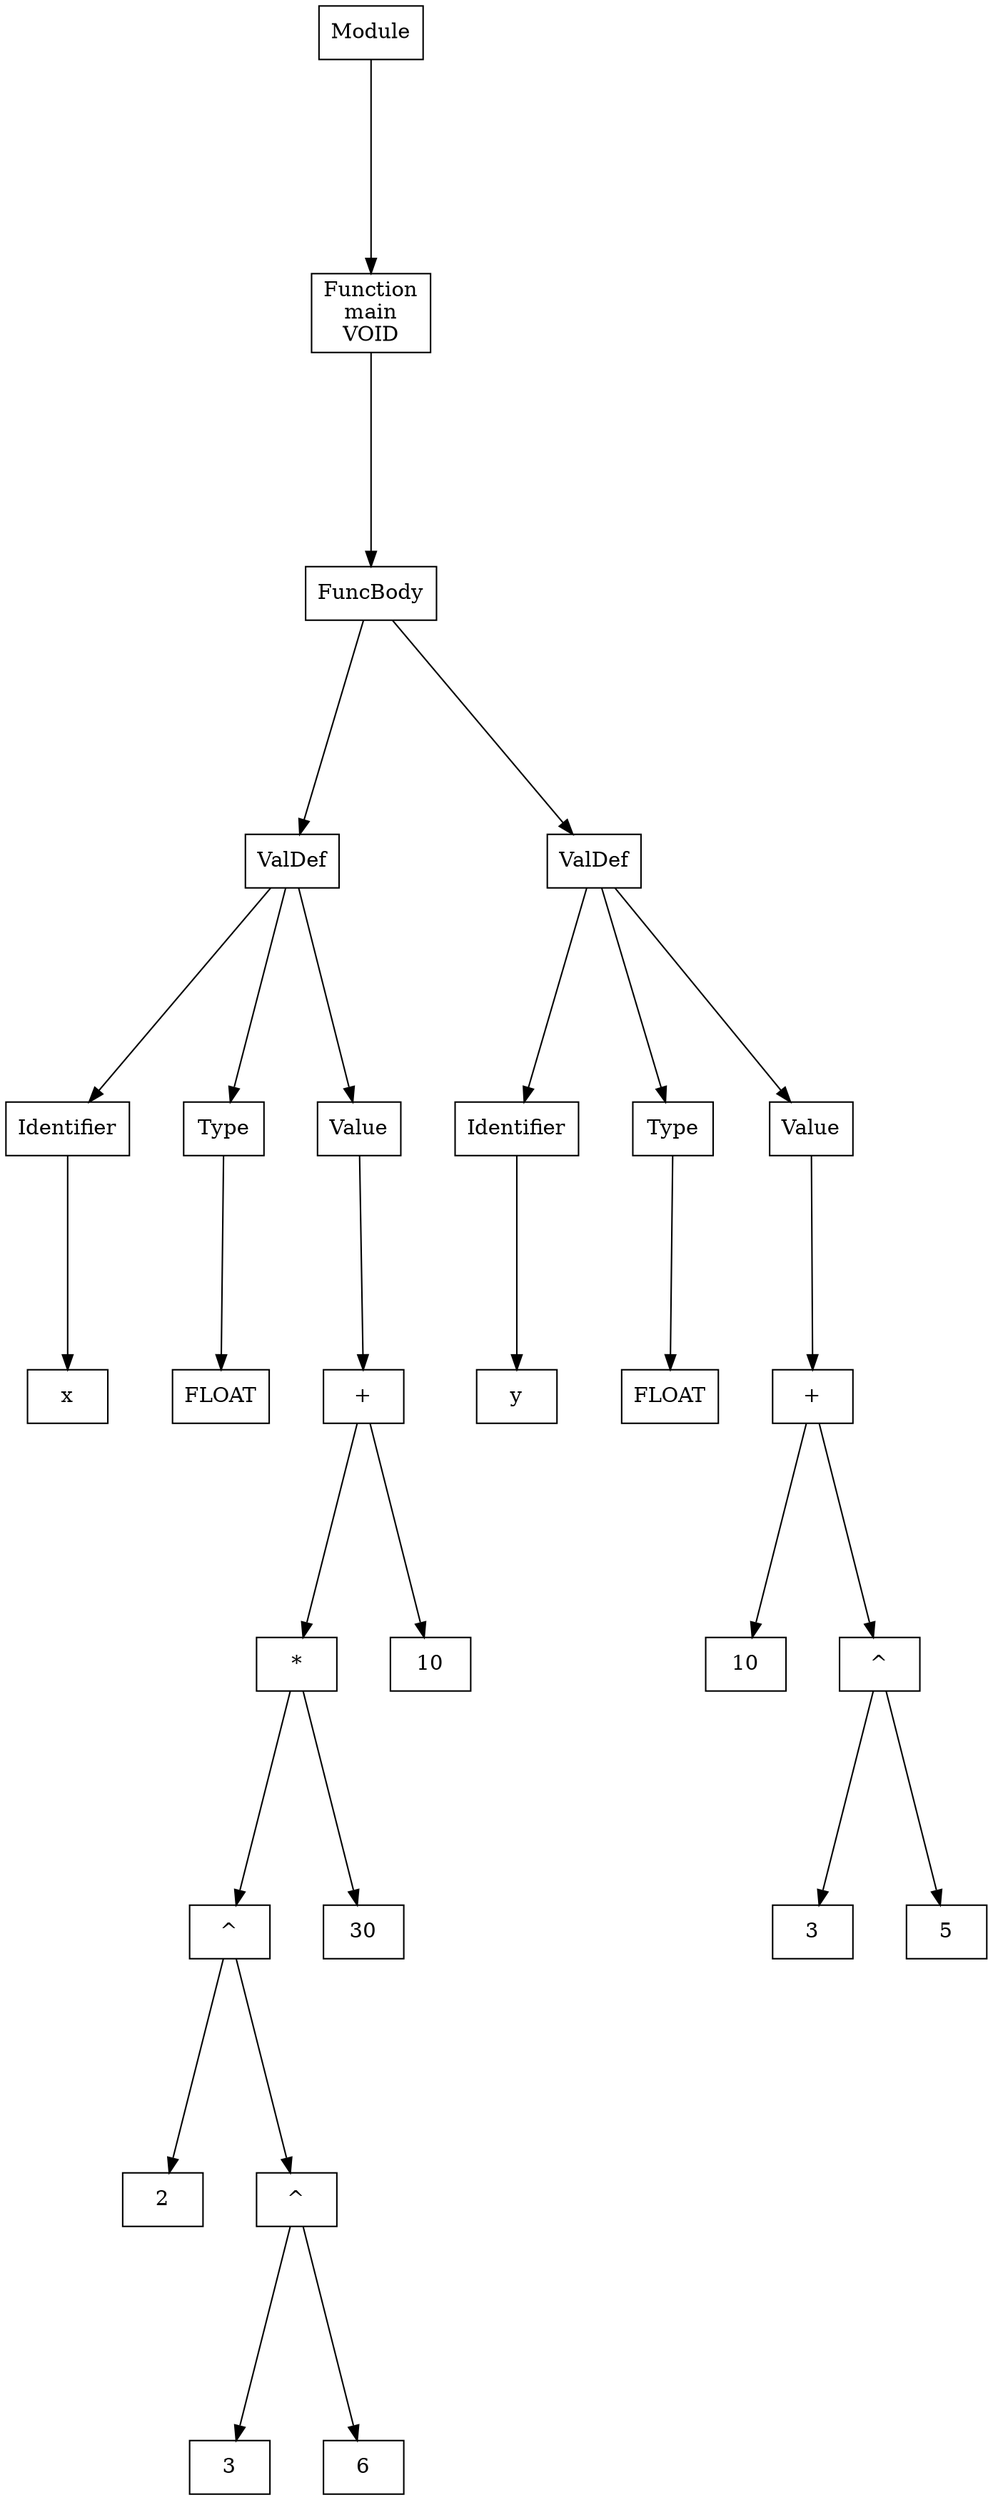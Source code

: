 digraph {
node [shape=box];
graph [ordering="out", overlap = false, nodesep="0.5", ranksep="2"];
node0 [label="Module"];
node1 [label="Function\nmain\nVOID"];
node2 [label="FuncBody"];
node3 [label="ValDef"];
node4 [label="Identifier"];
node5 [label="x"];
node6 [label="Type"];
node7 [label="FLOAT"];
node8 [label="Value"];
node9 [label="+"];
node10 [label="*"];
node11 [label="^"];
node12 [label="2"];
node13 [label="^"];
node14 [label="3"];
node15 [label="6"];
node16 [label="30"];
node17 [label="10"];
node18 [label="ValDef"];
node19 [label="Identifier"];
node20 [label="y"];
node21 [label="Type"];
node22 [label="FLOAT"];
node23 [label="Value"];
node24 [label="+"];
node25 [label="10"];
node26 [label="^"];
node27 [label="3"];
node28 [label="5"];
node1 -> node2;
node4 -> node5;
node3 -> node4;
node6 -> node7;
node3 -> node6;
node13 -> node14;
node13 -> node15;
node11 -> node12;
node11 -> node13;
node10 -> node11;
node10 -> node16;
node9 -> node10;
node9 -> node17;
node3 -> node8;
node8 -> node9;
node2 -> node3;
node19 -> node20;
node18 -> node19;
node21 -> node22;
node18 -> node21;
node26 -> node27;
node26 -> node28;
node24 -> node25;
node24 -> node26;
node18 -> node23;
node23 -> node24;
node2 -> node18;
node0 -> node1;
}

